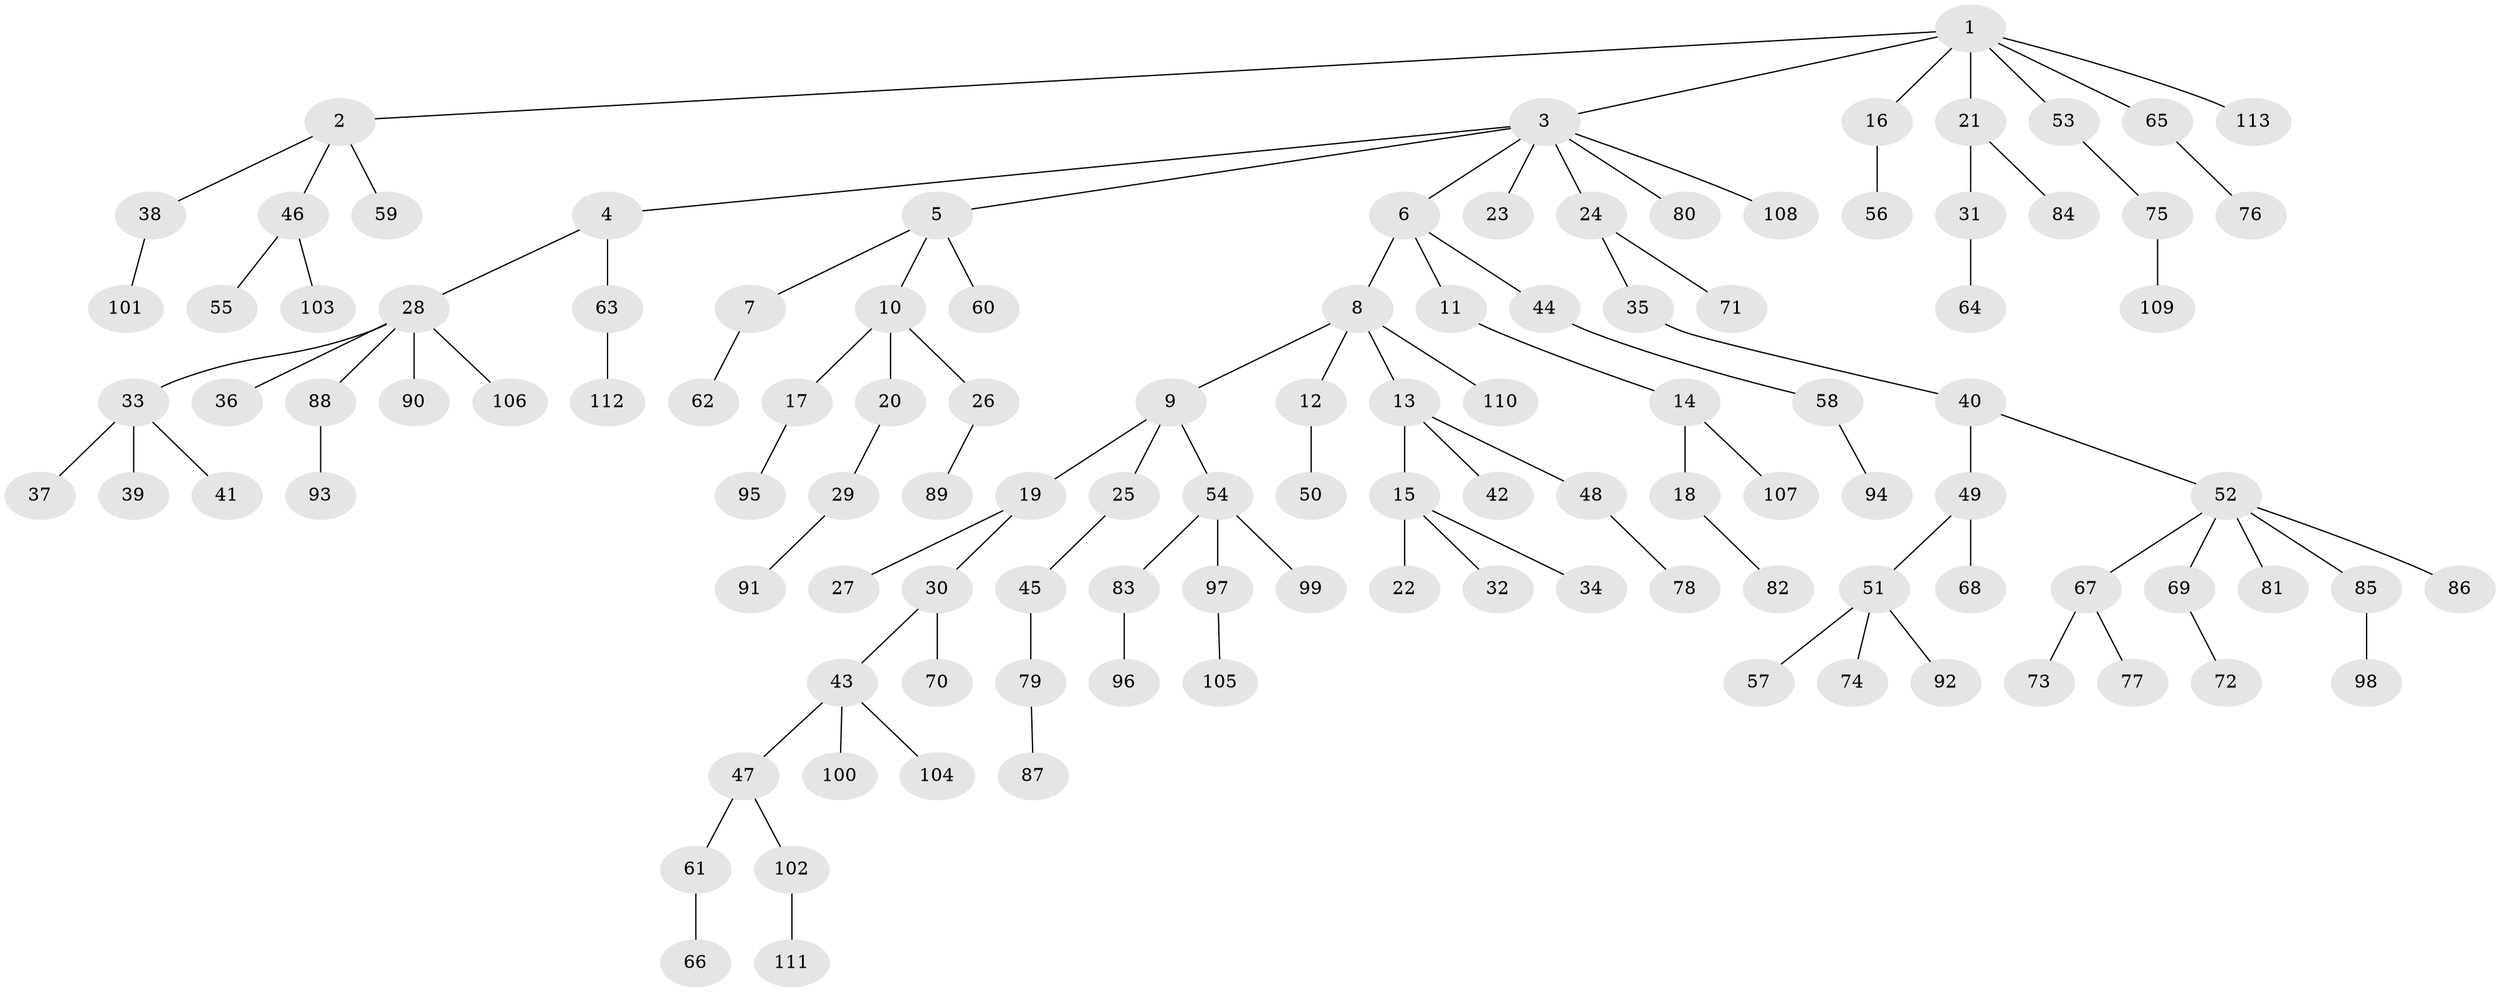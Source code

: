 // coarse degree distribution, {14: 0.030303030303030304, 3: 0.030303030303030304, 7: 0.030303030303030304, 1: 0.7272727272727273, 2: 0.12121212121212122, 4: 0.06060606060606061}
// Generated by graph-tools (version 1.1) at 2025/19/03/04/25 18:19:03]
// undirected, 113 vertices, 112 edges
graph export_dot {
graph [start="1"]
  node [color=gray90,style=filled];
  1;
  2;
  3;
  4;
  5;
  6;
  7;
  8;
  9;
  10;
  11;
  12;
  13;
  14;
  15;
  16;
  17;
  18;
  19;
  20;
  21;
  22;
  23;
  24;
  25;
  26;
  27;
  28;
  29;
  30;
  31;
  32;
  33;
  34;
  35;
  36;
  37;
  38;
  39;
  40;
  41;
  42;
  43;
  44;
  45;
  46;
  47;
  48;
  49;
  50;
  51;
  52;
  53;
  54;
  55;
  56;
  57;
  58;
  59;
  60;
  61;
  62;
  63;
  64;
  65;
  66;
  67;
  68;
  69;
  70;
  71;
  72;
  73;
  74;
  75;
  76;
  77;
  78;
  79;
  80;
  81;
  82;
  83;
  84;
  85;
  86;
  87;
  88;
  89;
  90;
  91;
  92;
  93;
  94;
  95;
  96;
  97;
  98;
  99;
  100;
  101;
  102;
  103;
  104;
  105;
  106;
  107;
  108;
  109;
  110;
  111;
  112;
  113;
  1 -- 2;
  1 -- 3;
  1 -- 16;
  1 -- 21;
  1 -- 53;
  1 -- 65;
  1 -- 113;
  2 -- 38;
  2 -- 46;
  2 -- 59;
  3 -- 4;
  3 -- 5;
  3 -- 6;
  3 -- 23;
  3 -- 24;
  3 -- 80;
  3 -- 108;
  4 -- 28;
  4 -- 63;
  5 -- 7;
  5 -- 10;
  5 -- 60;
  6 -- 8;
  6 -- 11;
  6 -- 44;
  7 -- 62;
  8 -- 9;
  8 -- 12;
  8 -- 13;
  8 -- 110;
  9 -- 19;
  9 -- 25;
  9 -- 54;
  10 -- 17;
  10 -- 20;
  10 -- 26;
  11 -- 14;
  12 -- 50;
  13 -- 15;
  13 -- 42;
  13 -- 48;
  14 -- 18;
  14 -- 107;
  15 -- 22;
  15 -- 32;
  15 -- 34;
  16 -- 56;
  17 -- 95;
  18 -- 82;
  19 -- 27;
  19 -- 30;
  20 -- 29;
  21 -- 31;
  21 -- 84;
  24 -- 35;
  24 -- 71;
  25 -- 45;
  26 -- 89;
  28 -- 33;
  28 -- 36;
  28 -- 88;
  28 -- 90;
  28 -- 106;
  29 -- 91;
  30 -- 43;
  30 -- 70;
  31 -- 64;
  33 -- 37;
  33 -- 39;
  33 -- 41;
  35 -- 40;
  38 -- 101;
  40 -- 49;
  40 -- 52;
  43 -- 47;
  43 -- 100;
  43 -- 104;
  44 -- 58;
  45 -- 79;
  46 -- 55;
  46 -- 103;
  47 -- 61;
  47 -- 102;
  48 -- 78;
  49 -- 51;
  49 -- 68;
  51 -- 57;
  51 -- 74;
  51 -- 92;
  52 -- 67;
  52 -- 69;
  52 -- 81;
  52 -- 85;
  52 -- 86;
  53 -- 75;
  54 -- 83;
  54 -- 97;
  54 -- 99;
  58 -- 94;
  61 -- 66;
  63 -- 112;
  65 -- 76;
  67 -- 73;
  67 -- 77;
  69 -- 72;
  75 -- 109;
  79 -- 87;
  83 -- 96;
  85 -- 98;
  88 -- 93;
  97 -- 105;
  102 -- 111;
}
